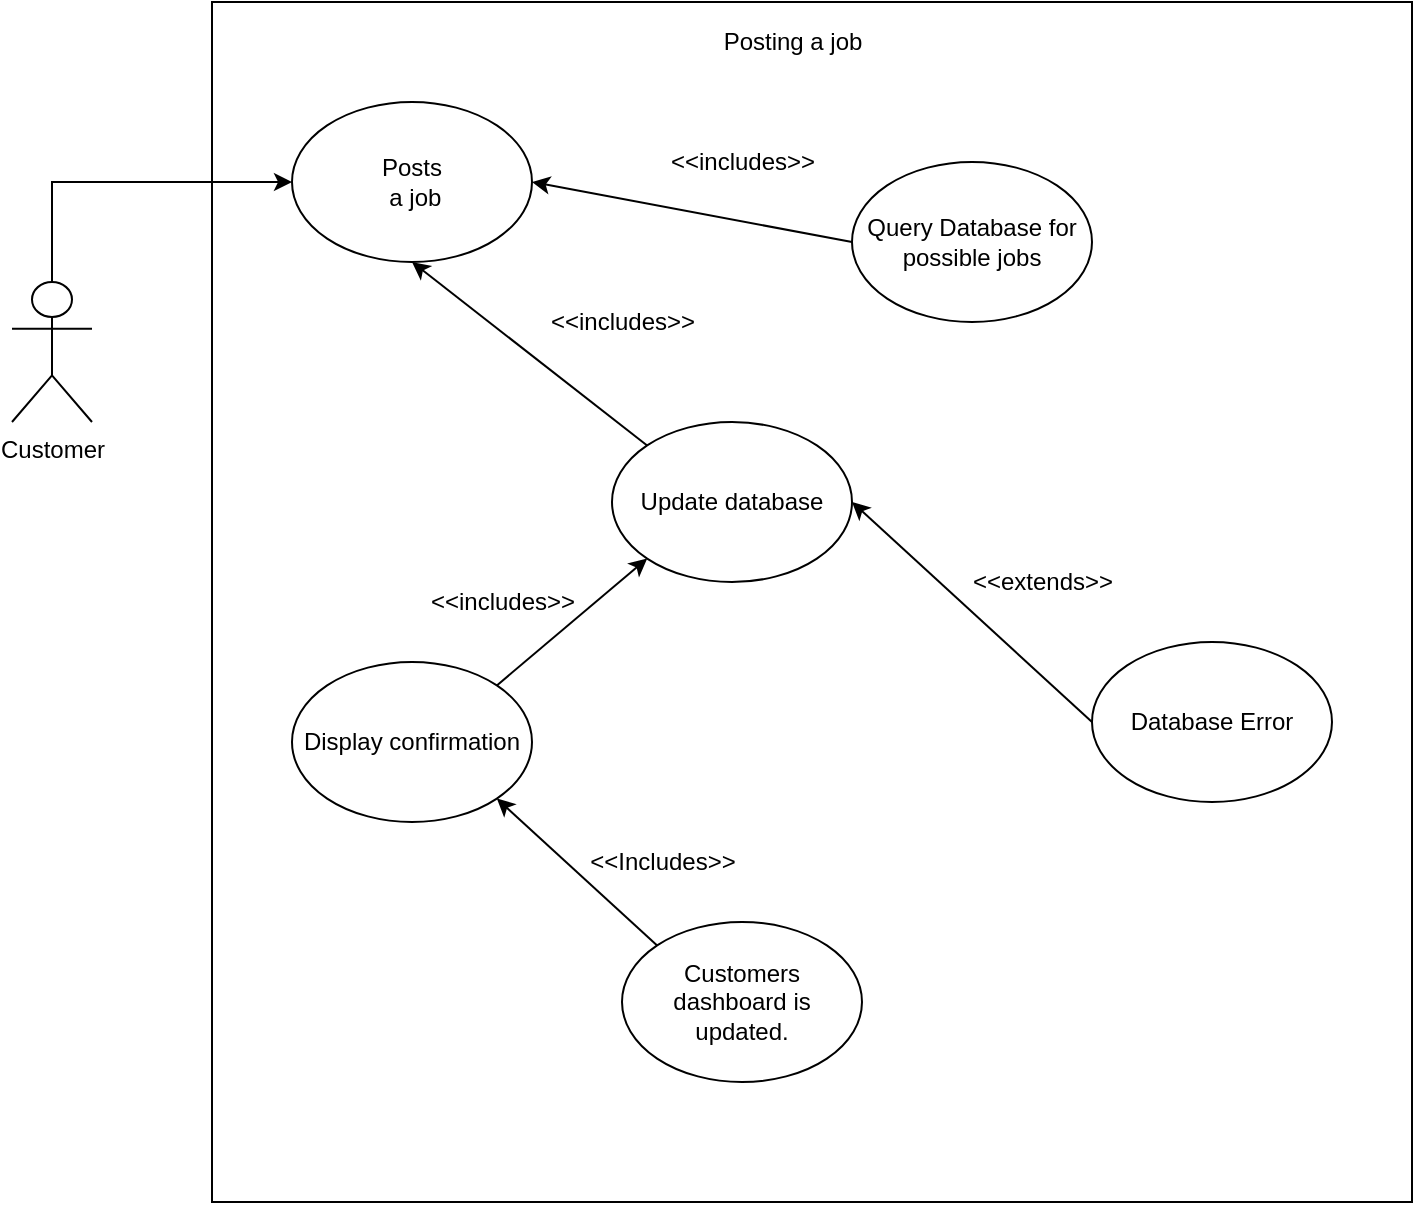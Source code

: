 <mxfile version="16.4.7" type="google"><diagram id="6nYk0XPjiarxw0k_ZD8s" name="Page-1"><mxGraphModel dx="1422" dy="794" grid="1" gridSize="10" guides="1" tooltips="1" connect="1" arrows="1" fold="1" page="1" pageScale="1" pageWidth="850" pageHeight="1100" math="0" shadow="0"><root><mxCell id="0"/><mxCell id="1" parent="0"/><mxCell id="0LMetgNR8WDUio7oPFRK-1" value="Customer" style="shape=umlActor;verticalLabelPosition=bottom;verticalAlign=top;html=1;outlineConnect=0;" parent="1" vertex="1"><mxGeometry x="50" y="190" width="40" height="70" as="geometry"/></mxCell><mxCell id="HkSRLCw7SlQZLCCoXUtm-1" value="" style="whiteSpace=wrap;html=1;aspect=fixed;" parent="1" vertex="1"><mxGeometry x="150" y="50" width="600" height="600" as="geometry"/></mxCell><mxCell id="AQlNX9hMCbJi0czM_3i--1" value="Posts&lt;br&gt;&amp;nbsp;a job" style="ellipse;whiteSpace=wrap;html=1;" parent="1" vertex="1"><mxGeometry x="190" y="100" width="120" height="80" as="geometry"/></mxCell><mxCell id="HkSRLCw7SlQZLCCoXUtm-4" value="" style="endArrow=classic;html=1;rounded=0;exitX=0.5;exitY=0;exitDx=0;exitDy=0;exitPerimeter=0;entryX=0;entryY=0.5;entryDx=0;entryDy=0;" parent="1" source="0LMetgNR8WDUio7oPFRK-1" target="AQlNX9hMCbJi0czM_3i--1" edge="1"><mxGeometry width="50" height="50" relative="1" as="geometry"><mxPoint x="400" y="600" as="sourcePoint"/><mxPoint x="450" y="550" as="targetPoint"/><Array as="points"><mxPoint x="70" y="140"/></Array></mxGeometry></mxCell><mxCell id="HkSRLCw7SlQZLCCoXUtm-6" value="" style="endArrow=classic;html=1;rounded=0;exitX=0;exitY=0.5;exitDx=0;exitDy=0;entryX=1;entryY=0.5;entryDx=0;entryDy=0;" parent="1" source="AQlNX9hMCbJi0czM_3i--2" target="AQlNX9hMCbJi0czM_3i--1" edge="1"><mxGeometry width="50" height="50" relative="1" as="geometry"><mxPoint x="280" y="250" as="sourcePoint"/><mxPoint x="450" y="550" as="targetPoint"/></mxGeometry></mxCell><mxCell id="AQlNX9hMCbJi0czM_3i--2" value="Query Database for possible jobs" style="ellipse;whiteSpace=wrap;html=1;" parent="1" vertex="1"><mxGeometry x="470" y="130" width="120" height="80" as="geometry"/></mxCell><mxCell id="HkSRLCw7SlQZLCCoXUtm-7" value="&amp;lt;&amp;lt;includes&amp;gt;&amp;gt;" style="text;html=1;align=center;verticalAlign=middle;resizable=0;points=[];autosize=1;strokeColor=none;fillColor=none;" parent="1" vertex="1"><mxGeometry x="370" y="120" width="90" height="20" as="geometry"/></mxCell><mxCell id="AQlNX9hMCbJi0czM_3i--3" value="Update database" style="ellipse;whiteSpace=wrap;html=1;" parent="1" vertex="1"><mxGeometry x="350" y="260" width="120" height="80" as="geometry"/></mxCell><mxCell id="AQlNX9hMCbJi0czM_3i--4" value="Display confirmation" style="ellipse;whiteSpace=wrap;html=1;" parent="1" vertex="1"><mxGeometry x="190" y="380" width="120" height="80" as="geometry"/></mxCell><mxCell id="HkSRLCw7SlQZLCCoXUtm-8" value="" style="endArrow=classic;html=1;rounded=0;entryX=0.5;entryY=1;entryDx=0;entryDy=0;exitX=0;exitY=0;exitDx=0;exitDy=0;" parent="1" source="AQlNX9hMCbJi0czM_3i--3" target="AQlNX9hMCbJi0czM_3i--1" edge="1"><mxGeometry width="50" height="50" relative="1" as="geometry"><mxPoint x="400" y="600" as="sourcePoint"/><mxPoint x="450" y="550" as="targetPoint"/></mxGeometry></mxCell><mxCell id="AQlNX9hMCbJi0czM_3i--6" value="&amp;lt;&amp;lt;includes&amp;gt;&amp;gt;" style="text;html=1;align=center;verticalAlign=middle;resizable=0;points=[];autosize=1;strokeColor=none;fillColor=none;" parent="1" vertex="1"><mxGeometry x="310" y="200" width="90" height="20" as="geometry"/></mxCell><mxCell id="HkSRLCw7SlQZLCCoXUtm-9" value="Posting a job&lt;br&gt;" style="text;html=1;align=center;verticalAlign=middle;resizable=0;points=[];autosize=1;strokeColor=none;fillColor=none;" parent="1" vertex="1"><mxGeometry x="400" y="60" width="80" height="20" as="geometry"/></mxCell><mxCell id="HkSRLCw7SlQZLCCoXUtm-10" value="" style="endArrow=classic;html=1;rounded=0;entryX=0;entryY=1;entryDx=0;entryDy=0;exitX=1;exitY=0;exitDx=0;exitDy=0;" parent="1" source="AQlNX9hMCbJi0czM_3i--4" target="AQlNX9hMCbJi0czM_3i--3" edge="1"><mxGeometry width="50" height="50" relative="1" as="geometry"><mxPoint x="400" y="590" as="sourcePoint"/><mxPoint x="450" y="540" as="targetPoint"/></mxGeometry></mxCell><mxCell id="HkSRLCw7SlQZLCCoXUtm-11" value="&amp;lt;&amp;lt;includes&amp;gt;&amp;gt;" style="text;html=1;align=center;verticalAlign=middle;resizable=0;points=[];autosize=1;strokeColor=none;fillColor=none;" parent="1" vertex="1"><mxGeometry x="250" y="340" width="90" height="20" as="geometry"/></mxCell><mxCell id="HkSRLCw7SlQZLCCoXUtm-12" value="Database Error" style="ellipse;whiteSpace=wrap;html=1;" parent="1" vertex="1"><mxGeometry x="590" y="370" width="120" height="80" as="geometry"/></mxCell><mxCell id="HkSRLCw7SlQZLCCoXUtm-13" value="" style="endArrow=classic;html=1;rounded=0;entryX=1;entryY=0.5;entryDx=0;entryDy=0;exitX=0;exitY=0.5;exitDx=0;exitDy=0;" parent="1" source="HkSRLCw7SlQZLCCoXUtm-12" target="AQlNX9hMCbJi0czM_3i--3" edge="1"><mxGeometry width="50" height="50" relative="1" as="geometry"><mxPoint x="400" y="590" as="sourcePoint"/><mxPoint x="450" y="540" as="targetPoint"/></mxGeometry></mxCell><mxCell id="AQlNX9hMCbJi0czM_3i--8" value="&amp;lt;&amp;lt;extends&amp;gt;&amp;gt;" style="text;html=1;align=center;verticalAlign=middle;resizable=0;points=[];autosize=1;strokeColor=none;fillColor=none;" parent="1" vertex="1"><mxGeometry x="520" y="330" width="90" height="20" as="geometry"/></mxCell><mxCell id="KUBWmBSCNsu7mpPl2NJJ-1" value="" style="endArrow=classic;html=1;rounded=0;entryX=1;entryY=1;entryDx=0;entryDy=0;exitX=0;exitY=0;exitDx=0;exitDy=0;" edge="1" parent="1" source="KUBWmBSCNsu7mpPl2NJJ-2" target="AQlNX9hMCbJi0czM_3i--4"><mxGeometry width="50" height="50" relative="1" as="geometry"><mxPoint x="400" y="430" as="sourcePoint"/><mxPoint x="450" y="380" as="targetPoint"/></mxGeometry></mxCell><mxCell id="KUBWmBSCNsu7mpPl2NJJ-2" value="Customers dashboard is updated." style="ellipse;whiteSpace=wrap;html=1;" vertex="1" parent="1"><mxGeometry x="355" y="510" width="120" height="80" as="geometry"/></mxCell><mxCell id="KUBWmBSCNsu7mpPl2NJJ-3" value="&amp;lt;&amp;lt;Includes&amp;gt;&amp;gt;" style="text;html=1;align=center;verticalAlign=middle;resizable=0;points=[];autosize=1;strokeColor=none;fillColor=none;" vertex="1" parent="1"><mxGeometry x="330" y="470" width="90" height="20" as="geometry"/></mxCell></root></mxGraphModel></diagram></mxfile>